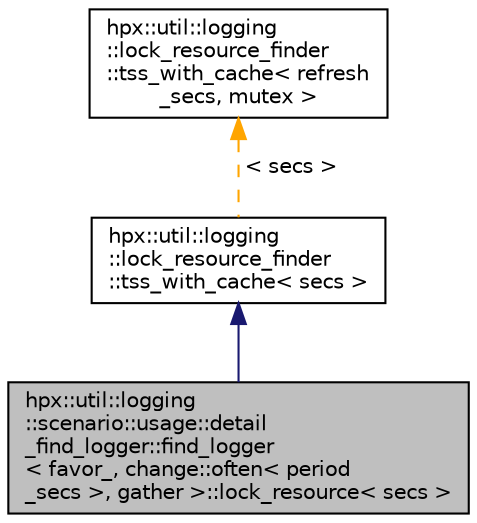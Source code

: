 digraph "hpx::util::logging::scenario::usage::detail_find_logger::find_logger&lt; favor_, change::often&lt; period_secs &gt;, gather &gt;::lock_resource&lt; secs &gt;"
{
  edge [fontname="Helvetica",fontsize="10",labelfontname="Helvetica",labelfontsize="10"];
  node [fontname="Helvetica",fontsize="10",shape=record];
  Node3 [label="hpx::util::logging\l::scenario::usage::detail\l_find_logger::find_logger\l\< favor_, change::often\< period\l_secs \>, gather \>::lock_resource\< secs \>",height=0.2,width=0.4,color="black", fillcolor="grey75", style="filled", fontcolor="black"];
  Node4 -> Node3 [dir="back",color="midnightblue",fontsize="10",style="solid",fontname="Helvetica"];
  Node4 [label="hpx::util::logging\l::lock_resource_finder\l::tss_with_cache\< secs \>",height=0.2,width=0.4,color="black", fillcolor="white", style="filled",URL="$dc/d96/structhpx_1_1util_1_1logging_1_1lock__resource__finder_1_1tss__with__cache.html"];
  Node5 -> Node4 [dir="back",color="orange",fontsize="10",style="dashed",label=" \< secs \>" ,fontname="Helvetica"];
  Node5 [label="hpx::util::logging\l::lock_resource_finder\l::tss_with_cache\< refresh\l_secs, mutex \>",height=0.2,width=0.4,color="black", fillcolor="white", style="filled",URL="$dc/d96/structhpx_1_1util_1_1logging_1_1lock__resource__finder_1_1tss__with__cache.html",tooltip="Caches the resource on each thread, and refreshes it at refresh_secs period. "];
}
